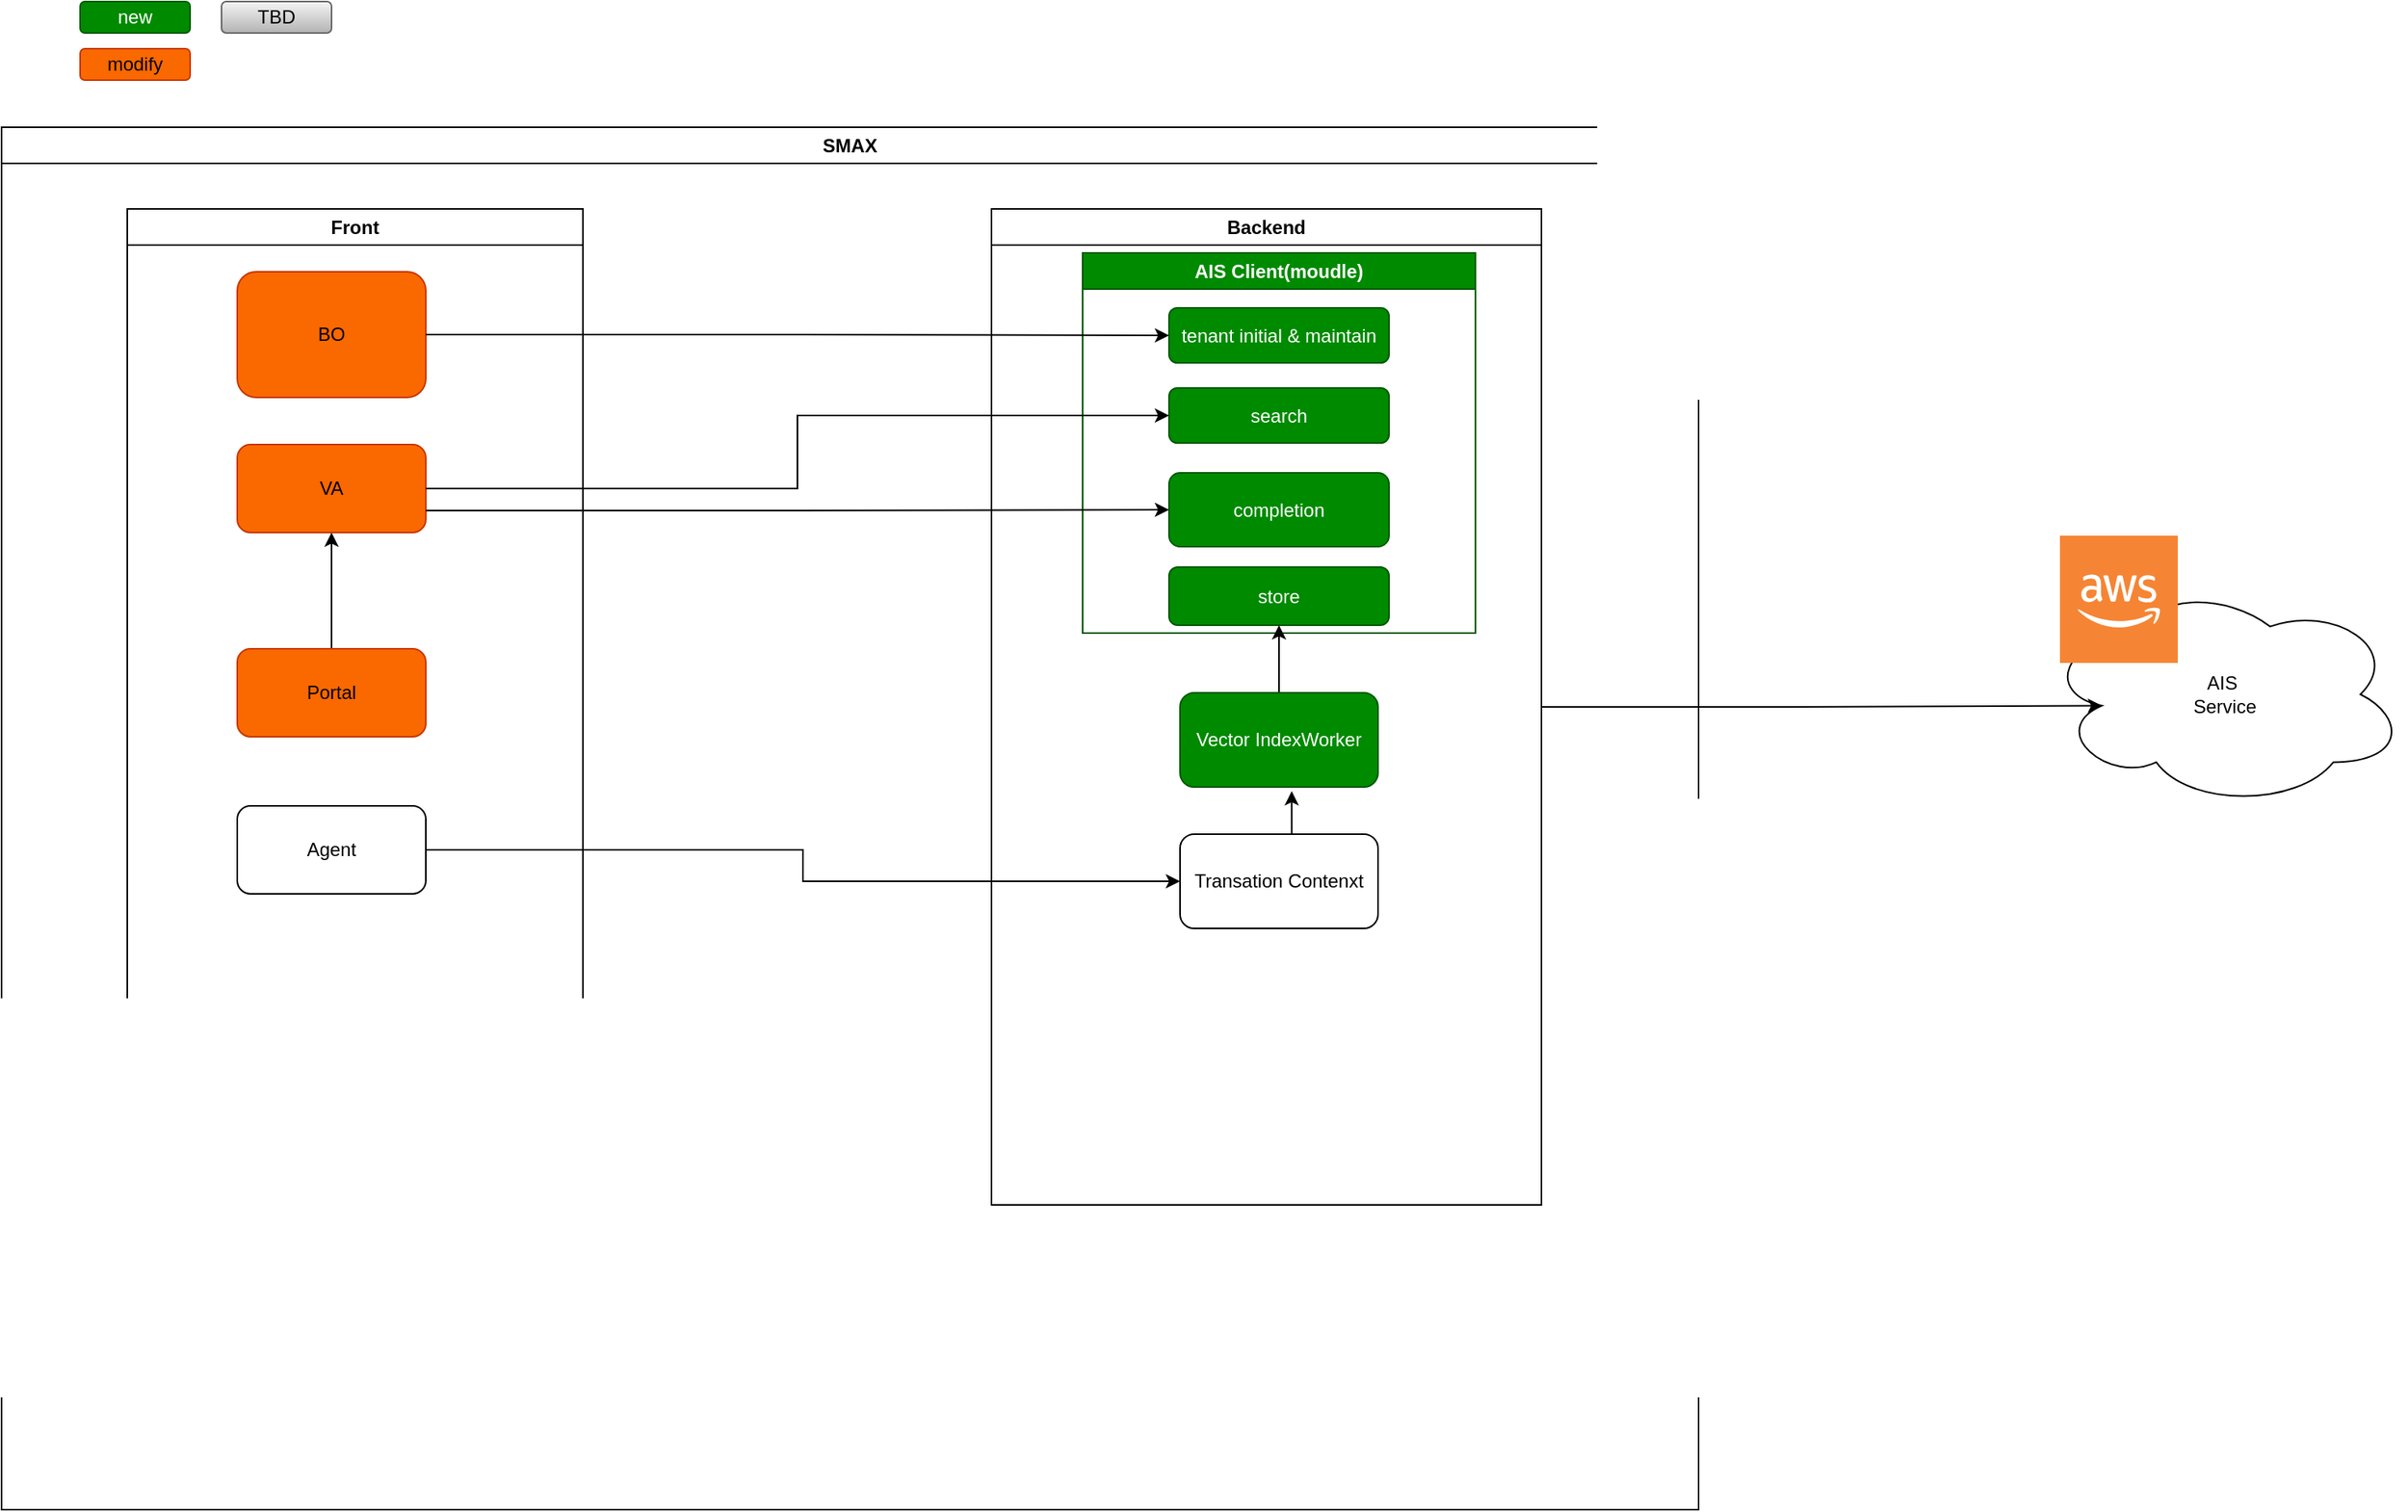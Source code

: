 <mxfile version="21.3.4" type="github">
  <diagram name="Page-1" id="odipKbfPbS6Y9QyWL36y">
    <mxGraphModel dx="2074" dy="1156" grid="1" gridSize="10" guides="1" tooltips="1" connect="1" arrows="1" fold="1" page="1" pageScale="1" pageWidth="850" pageHeight="1100" math="0" shadow="0">
      <root>
        <mxCell id="0" />
        <mxCell id="1" parent="0" />
        <mxCell id="U1x9iC37zXUNY2ASAc2D-7" value="SMAX" style="swimlane;whiteSpace=wrap;html=1;" vertex="1" parent="1">
          <mxGeometry x="40" y="100" width="1080" height="880" as="geometry" />
        </mxCell>
        <mxCell id="U1x9iC37zXUNY2ASAc2D-26" value="Front" style="swimlane;whiteSpace=wrap;html=1;" vertex="1" parent="U1x9iC37zXUNY2ASAc2D-7">
          <mxGeometry x="80" y="52" width="290" height="606" as="geometry" />
        </mxCell>
        <mxCell id="U1x9iC37zXUNY2ASAc2D-19" value="BO" style="rounded=1;whiteSpace=wrap;html=1;fillColor=#fa6800;fontColor=#000000;strokeColor=#C73500;" vertex="1" parent="U1x9iC37zXUNY2ASAc2D-26">
          <mxGeometry x="70" y="40" width="120" height="80" as="geometry" />
        </mxCell>
        <mxCell id="U1x9iC37zXUNY2ASAc2D-31" value="" style="edgeStyle=orthogonalEdgeStyle;rounded=0;orthogonalLoop=1;jettySize=auto;html=1;" edge="1" parent="U1x9iC37zXUNY2ASAc2D-26" source="U1x9iC37zXUNY2ASAc2D-21" target="U1x9iC37zXUNY2ASAc2D-29">
          <mxGeometry relative="1" as="geometry" />
        </mxCell>
        <mxCell id="U1x9iC37zXUNY2ASAc2D-21" value="Portal" style="rounded=1;whiteSpace=wrap;html=1;fillColor=#fa6800;fontColor=#000000;strokeColor=#C73500;" vertex="1" parent="U1x9iC37zXUNY2ASAc2D-26">
          <mxGeometry x="70" y="280" width="120" height="56" as="geometry" />
        </mxCell>
        <mxCell id="U1x9iC37zXUNY2ASAc2D-29" value="VA" style="rounded=1;whiteSpace=wrap;html=1;fillColor=#fa6800;fontColor=#000000;strokeColor=#C73500;" vertex="1" parent="U1x9iC37zXUNY2ASAc2D-26">
          <mxGeometry x="70" y="150" width="120" height="56" as="geometry" />
        </mxCell>
        <mxCell id="U1x9iC37zXUNY2ASAc2D-39" value="Agent" style="rounded=1;whiteSpace=wrap;html=1;" vertex="1" parent="U1x9iC37zXUNY2ASAc2D-26">
          <mxGeometry x="70" y="380" width="120" height="56" as="geometry" />
        </mxCell>
        <mxCell id="U1x9iC37zXUNY2ASAc2D-27" value="Backend" style="swimlane;whiteSpace=wrap;html=1;" vertex="1" parent="U1x9iC37zXUNY2ASAc2D-7">
          <mxGeometry x="630" y="52" width="350" height="634" as="geometry" />
        </mxCell>
        <mxCell id="U1x9iC37zXUNY2ASAc2D-18" value="AIS Client(moudle)" style="swimlane;whiteSpace=wrap;html=1;fillColor=#008a00;fontColor=#ffffff;strokeColor=#005700;" vertex="1" parent="U1x9iC37zXUNY2ASAc2D-27">
          <mxGeometry x="58" y="28" width="250" height="242" as="geometry" />
        </mxCell>
        <mxCell id="U1x9iC37zXUNY2ASAc2D-33" value="tenant initial &amp;amp; maintain" style="rounded=1;whiteSpace=wrap;html=1;fillColor=#008a00;fontColor=#ffffff;strokeColor=#005700;" vertex="1" parent="U1x9iC37zXUNY2ASAc2D-18">
          <mxGeometry x="55" y="35" width="140" height="35" as="geometry" />
        </mxCell>
        <mxCell id="U1x9iC37zXUNY2ASAc2D-41" value="search" style="rounded=1;whiteSpace=wrap;html=1;fillColor=#008a00;fontColor=#ffffff;strokeColor=#005700;" vertex="1" parent="U1x9iC37zXUNY2ASAc2D-18">
          <mxGeometry x="55" y="86" width="140" height="35" as="geometry" />
        </mxCell>
        <mxCell id="U1x9iC37zXUNY2ASAc2D-43" value="completion" style="rounded=1;whiteSpace=wrap;html=1;fillColor=#008a00;fontColor=#ffffff;strokeColor=#005700;" vertex="1" parent="U1x9iC37zXUNY2ASAc2D-18">
          <mxGeometry x="55" y="140" width="140" height="47" as="geometry" />
        </mxCell>
        <mxCell id="U1x9iC37zXUNY2ASAc2D-44" value="store" style="rounded=1;whiteSpace=wrap;html=1;fillColor=#008a00;fontColor=#ffffff;strokeColor=#005700;" vertex="1" parent="U1x9iC37zXUNY2ASAc2D-18">
          <mxGeometry x="55" y="200" width="140" height="37" as="geometry" />
        </mxCell>
        <mxCell id="U1x9iC37zXUNY2ASAc2D-42" style="edgeStyle=orthogonalEdgeStyle;rounded=0;orthogonalLoop=1;jettySize=auto;html=1;exitX=0.5;exitY=0;exitDx=0;exitDy=0;entryX=0.5;entryY=1;entryDx=0;entryDy=0;" edge="1" parent="U1x9iC37zXUNY2ASAc2D-27" source="U1x9iC37zXUNY2ASAc2D-14" target="U1x9iC37zXUNY2ASAc2D-44">
          <mxGeometry relative="1" as="geometry" />
        </mxCell>
        <mxCell id="U1x9iC37zXUNY2ASAc2D-14" value="Vector IndexWorker" style="rounded=1;whiteSpace=wrap;html=1;fillColor=#008a00;fontColor=#ffffff;strokeColor=#005700;" vertex="1" parent="U1x9iC37zXUNY2ASAc2D-27">
          <mxGeometry x="120" y="308" width="126" height="60" as="geometry" />
        </mxCell>
        <mxCell id="U1x9iC37zXUNY2ASAc2D-10" value="Transation Contenxt" style="rounded=1;whiteSpace=wrap;html=1;" vertex="1" parent="U1x9iC37zXUNY2ASAc2D-27">
          <mxGeometry x="120" y="398" width="126" height="60" as="geometry" />
        </mxCell>
        <mxCell id="U1x9iC37zXUNY2ASAc2D-28" style="edgeStyle=orthogonalEdgeStyle;rounded=0;orthogonalLoop=1;jettySize=auto;html=1;exitX=0.5;exitY=0;exitDx=0;exitDy=0;entryX=0.564;entryY=1.044;entryDx=0;entryDy=0;entryPerimeter=0;" edge="1" parent="U1x9iC37zXUNY2ASAc2D-27" source="U1x9iC37zXUNY2ASAc2D-10" target="U1x9iC37zXUNY2ASAc2D-14">
          <mxGeometry relative="1" as="geometry" />
        </mxCell>
        <mxCell id="U1x9iC37zXUNY2ASAc2D-30" style="edgeStyle=orthogonalEdgeStyle;rounded=0;orthogonalLoop=1;jettySize=auto;html=1;exitX=1;exitY=0.5;exitDx=0;exitDy=0;entryX=0;entryY=0.5;entryDx=0;entryDy=0;" edge="1" parent="U1x9iC37zXUNY2ASAc2D-7" source="U1x9iC37zXUNY2ASAc2D-19" target="U1x9iC37zXUNY2ASAc2D-33">
          <mxGeometry relative="1" as="geometry" />
        </mxCell>
        <mxCell id="U1x9iC37zXUNY2ASAc2D-32" style="edgeStyle=orthogonalEdgeStyle;rounded=0;orthogonalLoop=1;jettySize=auto;html=1;exitX=1;exitY=0.5;exitDx=0;exitDy=0;entryX=0;entryY=0.5;entryDx=0;entryDy=0;" edge="1" parent="U1x9iC37zXUNY2ASAc2D-7" source="U1x9iC37zXUNY2ASAc2D-29" target="U1x9iC37zXUNY2ASAc2D-41">
          <mxGeometry relative="1" as="geometry" />
        </mxCell>
        <mxCell id="U1x9iC37zXUNY2ASAc2D-40" style="edgeStyle=orthogonalEdgeStyle;rounded=0;orthogonalLoop=1;jettySize=auto;html=1;exitX=1;exitY=0.5;exitDx=0;exitDy=0;entryX=0;entryY=0.5;entryDx=0;entryDy=0;" edge="1" parent="U1x9iC37zXUNY2ASAc2D-7" source="U1x9iC37zXUNY2ASAc2D-39" target="U1x9iC37zXUNY2ASAc2D-10">
          <mxGeometry relative="1" as="geometry" />
        </mxCell>
        <mxCell id="U1x9iC37zXUNY2ASAc2D-45" style="edgeStyle=orthogonalEdgeStyle;rounded=0;orthogonalLoop=1;jettySize=auto;html=1;exitX=1;exitY=0.75;exitDx=0;exitDy=0;entryX=0;entryY=0.5;entryDx=0;entryDy=0;" edge="1" parent="U1x9iC37zXUNY2ASAc2D-7" source="U1x9iC37zXUNY2ASAc2D-29" target="U1x9iC37zXUNY2ASAc2D-43">
          <mxGeometry relative="1" as="geometry" />
        </mxCell>
        <mxCell id="U1x9iC37zXUNY2ASAc2D-11" value="new" style="rounded=1;whiteSpace=wrap;html=1;fillColor=#008a00;strokeColor=#005700;fontColor=#ffffff;" vertex="1" parent="1">
          <mxGeometry x="90" y="20" width="70" height="20" as="geometry" />
        </mxCell>
        <mxCell id="U1x9iC37zXUNY2ASAc2D-12" value="modify" style="rounded=1;whiteSpace=wrap;html=1;fillColor=#fa6800;strokeColor=#C73500;fontColor=#000000;" vertex="1" parent="1">
          <mxGeometry x="90" y="50" width="70" height="20" as="geometry" />
        </mxCell>
        <mxCell id="U1x9iC37zXUNY2ASAc2D-13" value="TBD" style="rounded=1;whiteSpace=wrap;html=1;fillColor=#f5f5f5;strokeColor=#666666;gradientColor=#b3b3b3;" vertex="1" parent="1">
          <mxGeometry x="180" y="20" width="70" height="20" as="geometry" />
        </mxCell>
        <mxCell id="U1x9iC37zXUNY2ASAc2D-48" value="AIS&amp;nbsp;&lt;br&gt;Service" style="ellipse;shape=cloud;whiteSpace=wrap;html=1;" vertex="1" parent="1">
          <mxGeometry x="1340" y="389" width="230" height="144" as="geometry" />
        </mxCell>
        <mxCell id="U1x9iC37zXUNY2ASAc2D-49" value="" style="outlineConnect=0;dashed=0;verticalLabelPosition=bottom;verticalAlign=top;align=center;html=1;shape=mxgraph.aws3.cloud_2;fillColor=#F58534;gradientColor=none;" vertex="1" parent="1">
          <mxGeometry x="1350" y="360" width="75" height="81" as="geometry" />
        </mxCell>
        <mxCell id="U1x9iC37zXUNY2ASAc2D-50" style="edgeStyle=orthogonalEdgeStyle;rounded=0;orthogonalLoop=1;jettySize=auto;html=1;exitX=1;exitY=0.5;exitDx=0;exitDy=0;entryX=0.16;entryY=0.55;entryDx=0;entryDy=0;entryPerimeter=0;" edge="1" parent="1" source="U1x9iC37zXUNY2ASAc2D-27" target="U1x9iC37zXUNY2ASAc2D-48">
          <mxGeometry relative="1" as="geometry" />
        </mxCell>
      </root>
    </mxGraphModel>
  </diagram>
</mxfile>
